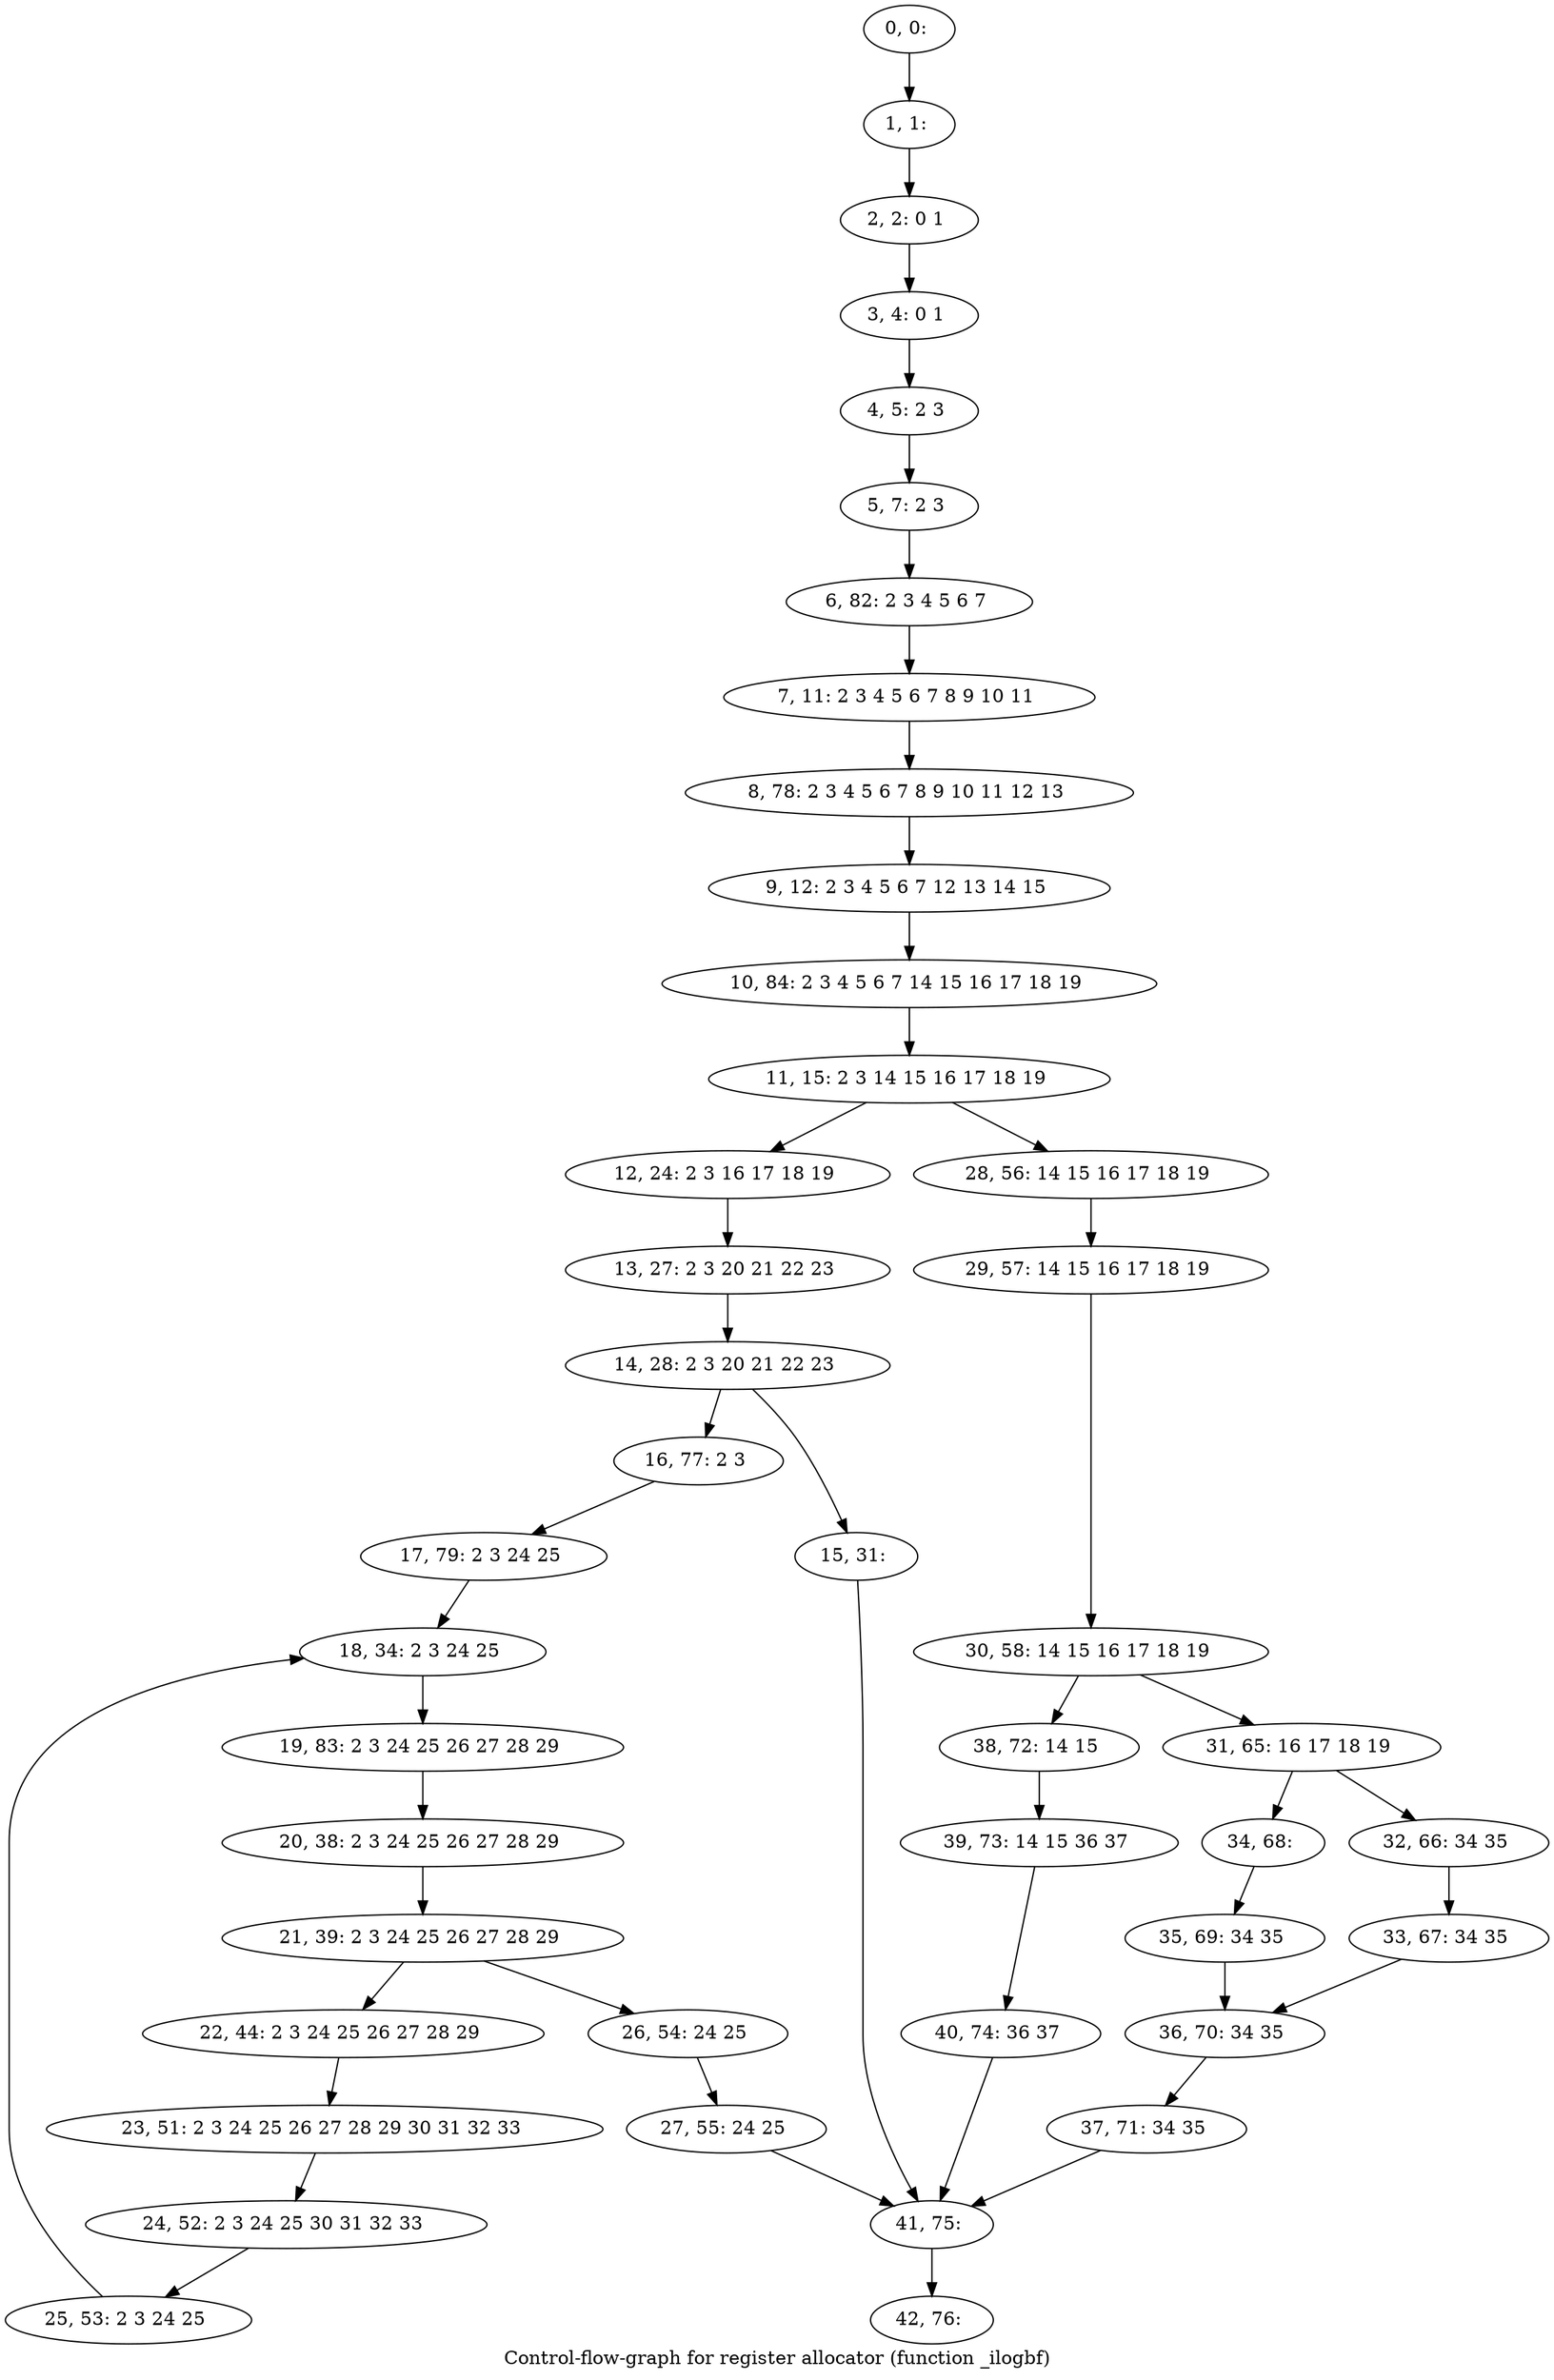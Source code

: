 digraph G {
graph [label="Control-flow-graph for register allocator (function _ilogbf)"]
0[label="0, 0: "];
1[label="1, 1: "];
2[label="2, 2: 0 1 "];
3[label="3, 4: 0 1 "];
4[label="4, 5: 2 3 "];
5[label="5, 7: 2 3 "];
6[label="6, 82: 2 3 4 5 6 7 "];
7[label="7, 11: 2 3 4 5 6 7 8 9 10 11 "];
8[label="8, 78: 2 3 4 5 6 7 8 9 10 11 12 13 "];
9[label="9, 12: 2 3 4 5 6 7 12 13 14 15 "];
10[label="10, 84: 2 3 4 5 6 7 14 15 16 17 18 19 "];
11[label="11, 15: 2 3 14 15 16 17 18 19 "];
12[label="12, 24: 2 3 16 17 18 19 "];
13[label="13, 27: 2 3 20 21 22 23 "];
14[label="14, 28: 2 3 20 21 22 23 "];
15[label="15, 31: "];
16[label="16, 77: 2 3 "];
17[label="17, 79: 2 3 24 25 "];
18[label="18, 34: 2 3 24 25 "];
19[label="19, 83: 2 3 24 25 26 27 28 29 "];
20[label="20, 38: 2 3 24 25 26 27 28 29 "];
21[label="21, 39: 2 3 24 25 26 27 28 29 "];
22[label="22, 44: 2 3 24 25 26 27 28 29 "];
23[label="23, 51: 2 3 24 25 26 27 28 29 30 31 32 33 "];
24[label="24, 52: 2 3 24 25 30 31 32 33 "];
25[label="25, 53: 2 3 24 25 "];
26[label="26, 54: 24 25 "];
27[label="27, 55: 24 25 "];
28[label="28, 56: 14 15 16 17 18 19 "];
29[label="29, 57: 14 15 16 17 18 19 "];
30[label="30, 58: 14 15 16 17 18 19 "];
31[label="31, 65: 16 17 18 19 "];
32[label="32, 66: 34 35 "];
33[label="33, 67: 34 35 "];
34[label="34, 68: "];
35[label="35, 69: 34 35 "];
36[label="36, 70: 34 35 "];
37[label="37, 71: 34 35 "];
38[label="38, 72: 14 15 "];
39[label="39, 73: 14 15 36 37 "];
40[label="40, 74: 36 37 "];
41[label="41, 75: "];
42[label="42, 76: "];
0->1 ;
1->2 ;
2->3 ;
3->4 ;
4->5 ;
5->6 ;
6->7 ;
7->8 ;
8->9 ;
9->10 ;
10->11 ;
11->12 ;
11->28 ;
12->13 ;
13->14 ;
14->15 ;
14->16 ;
15->41 ;
16->17 ;
17->18 ;
18->19 ;
19->20 ;
20->21 ;
21->22 ;
21->26 ;
22->23 ;
23->24 ;
24->25 ;
25->18 ;
26->27 ;
27->41 ;
28->29 ;
29->30 ;
30->31 ;
30->38 ;
31->32 ;
31->34 ;
32->33 ;
33->36 ;
34->35 ;
35->36 ;
36->37 ;
37->41 ;
38->39 ;
39->40 ;
40->41 ;
41->42 ;
}
